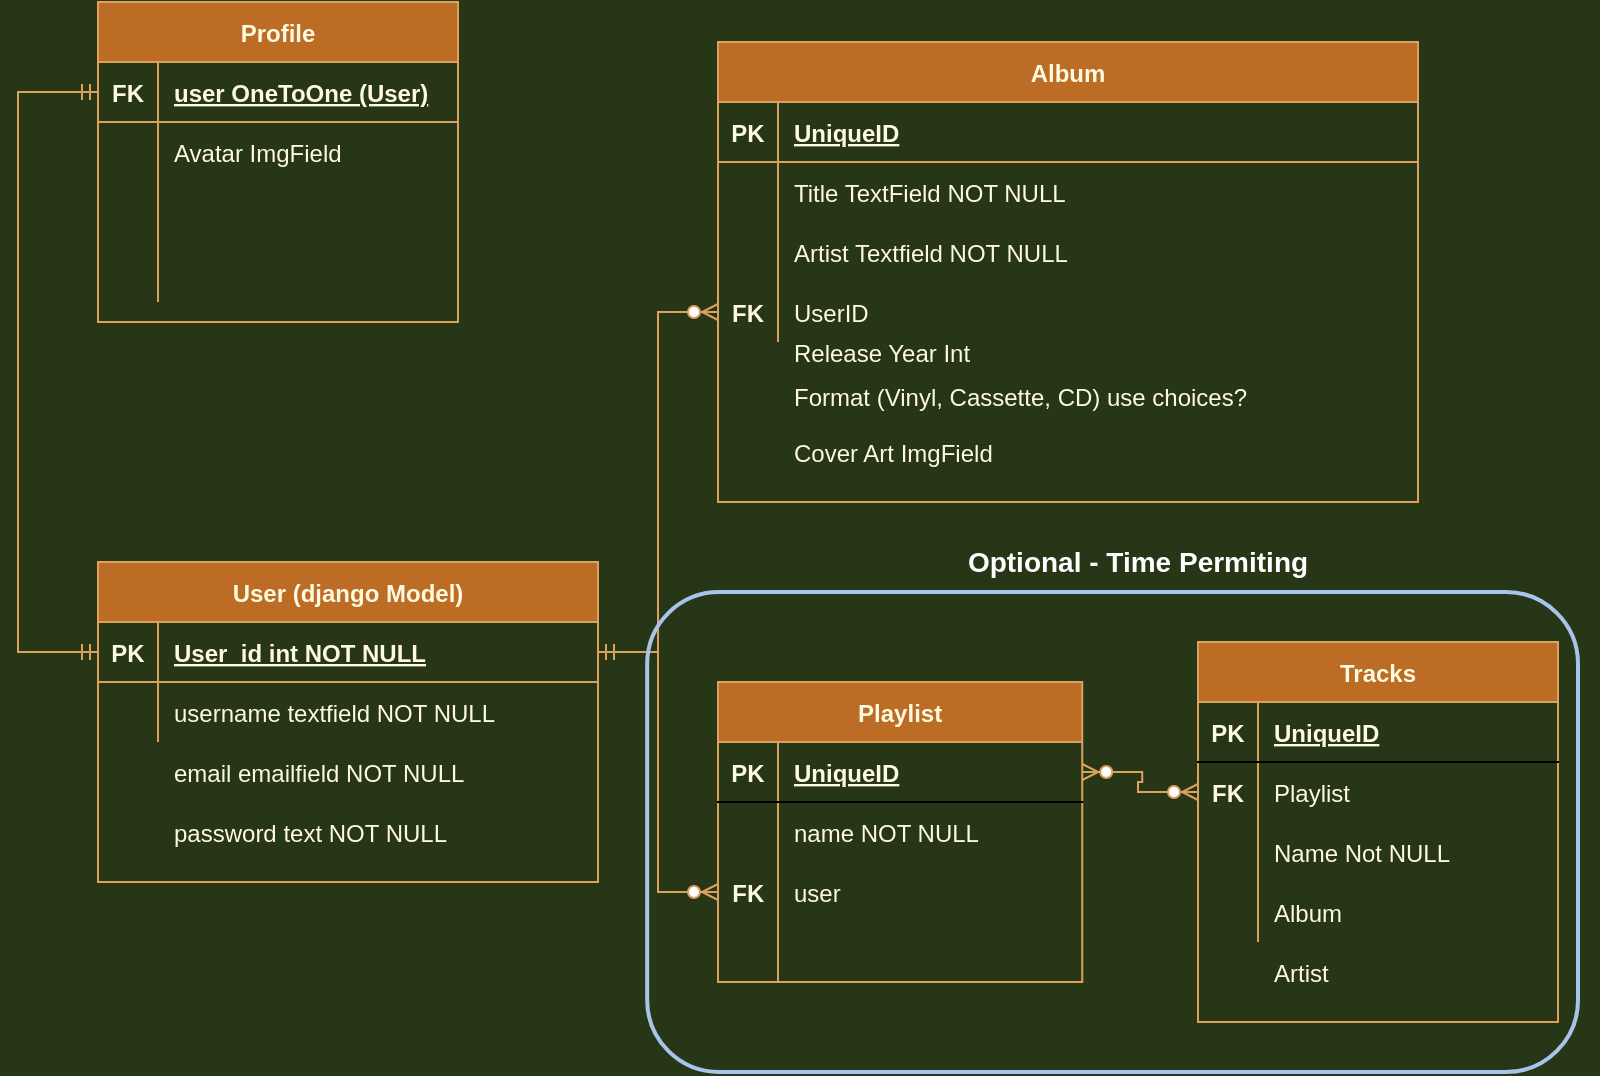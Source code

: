 <mxfile version="14.6.13" type="device"><diagram id="R2lEEEUBdFMjLlhIrx00" name="Page-1"><mxGraphModel dx="1422" dy="860" grid="1" gridSize="10" guides="1" tooltips="1" connect="1" arrows="1" fold="1" page="1" pageScale="1" pageWidth="850" pageHeight="1100" background="#283618" math="0" shadow="0" extFonts="Permanent Marker^https://fonts.googleapis.com/css?family=Permanent+Marker"><root><mxCell id="0"/><mxCell id="1" parent="0"/><mxCell id="bywAA0Dd78rTSlwXH8N8-4" value="" style="group;fontColor=#FEFAE0;" parent="1" vertex="1" connectable="0"><mxGeometry x="80" y="320" width="250" height="180" as="geometry"/></mxCell><mxCell id="C-vyLk0tnHw3VtMMgP7b-23" value="User (django Model)" style="shape=table;startSize=30;container=1;collapsible=1;childLayout=tableLayout;fixedRows=1;rowLines=0;fontStyle=1;align=center;resizeLast=1;fillColor=#BC6C25;strokeColor=#DDA15E;fontColor=#FEFAE0;" parent="bywAA0Dd78rTSlwXH8N8-4" vertex="1"><mxGeometry width="250" height="160" as="geometry"/></mxCell><mxCell id="C-vyLk0tnHw3VtMMgP7b-24" value="" style="shape=partialRectangle;collapsible=0;dropTarget=0;pointerEvents=0;fillColor=none;points=[[0,0.5],[1,0.5]];portConstraint=eastwest;top=0;left=0;right=0;bottom=1;strokeColor=#DDA15E;fontColor=#FEFAE0;" parent="C-vyLk0tnHw3VtMMgP7b-23" vertex="1"><mxGeometry y="30" width="250" height="30" as="geometry"/></mxCell><mxCell id="C-vyLk0tnHw3VtMMgP7b-25" value="PK" style="shape=partialRectangle;overflow=hidden;connectable=0;fillColor=none;top=0;left=0;bottom=0;right=0;fontStyle=1;strokeColor=#DDA15E;fontColor=#FEFAE0;" parent="C-vyLk0tnHw3VtMMgP7b-24" vertex="1"><mxGeometry width="30" height="30" as="geometry"/></mxCell><mxCell id="C-vyLk0tnHw3VtMMgP7b-26" value="User_id int NOT NULL " style="shape=partialRectangle;overflow=hidden;connectable=0;fillColor=none;top=0;left=0;bottom=0;right=0;align=left;spacingLeft=6;fontStyle=5;strokeColor=#DDA15E;fontColor=#FEFAE0;" parent="C-vyLk0tnHw3VtMMgP7b-24" vertex="1"><mxGeometry x="30" width="220" height="30" as="geometry"/></mxCell><mxCell id="C-vyLk0tnHw3VtMMgP7b-27" value="" style="shape=partialRectangle;collapsible=0;dropTarget=0;pointerEvents=0;fillColor=none;points=[[0,0.5],[1,0.5]];portConstraint=eastwest;top=0;left=0;right=0;bottom=0;strokeColor=#DDA15E;fontColor=#FEFAE0;" parent="C-vyLk0tnHw3VtMMgP7b-23" vertex="1"><mxGeometry y="60" width="250" height="30" as="geometry"/></mxCell><mxCell id="C-vyLk0tnHw3VtMMgP7b-28" value="" style="shape=partialRectangle;overflow=hidden;connectable=0;fillColor=none;top=0;left=0;bottom=0;right=0;strokeColor=#DDA15E;fontColor=#FEFAE0;" parent="C-vyLk0tnHw3VtMMgP7b-27" vertex="1"><mxGeometry width="30" height="30" as="geometry"/></mxCell><mxCell id="C-vyLk0tnHw3VtMMgP7b-29" value="username textfield NOT NULL" style="shape=partialRectangle;overflow=hidden;connectable=0;fillColor=none;top=0;left=0;bottom=0;right=0;align=left;spacingLeft=6;strokeColor=#DDA15E;fontColor=#FEFAE0;" parent="C-vyLk0tnHw3VtMMgP7b-27" vertex="1"><mxGeometry x="30" width="220" height="30" as="geometry"/></mxCell><mxCell id="bywAA0Dd78rTSlwXH8N8-1" value="email emailfield NOT NULL" style="shape=partialRectangle;overflow=hidden;connectable=0;fillColor=none;top=0;left=0;bottom=0;right=0;align=left;spacingLeft=6;strokeColor=#DDA15E;fontColor=#FEFAE0;" parent="bywAA0Dd78rTSlwXH8N8-4" vertex="1"><mxGeometry x="30" y="90" width="220" height="30" as="geometry"/></mxCell><mxCell id="bywAA0Dd78rTSlwXH8N8-2" value="password text NOT NULL" style="shape=partialRectangle;overflow=hidden;connectable=0;fillColor=none;top=0;left=0;bottom=0;right=0;align=left;spacingLeft=6;strokeColor=#DDA15E;fontColor=#FEFAE0;" parent="bywAA0Dd78rTSlwXH8N8-4" vertex="1"><mxGeometry x="30" y="120" width="220" height="30" as="geometry"/></mxCell><mxCell id="bywAA0Dd78rTSlwXH8N8-5" value="Profile" style="shape=table;startSize=30;container=1;collapsible=1;childLayout=tableLayout;fixedRows=1;rowLines=0;fontStyle=1;align=center;resizeLast=1;fillColor=#BC6C25;strokeColor=#DDA15E;fontColor=#FEFAE0;" parent="1" vertex="1"><mxGeometry x="80" y="40" width="180" height="160" as="geometry"/></mxCell><mxCell id="bywAA0Dd78rTSlwXH8N8-6" value="" style="shape=partialRectangle;collapsible=0;dropTarget=0;pointerEvents=0;fillColor=none;top=0;left=0;bottom=1;right=0;points=[[0,0.5],[1,0.5]];portConstraint=eastwest;strokeColor=#DDA15E;fontColor=#FEFAE0;" parent="bywAA0Dd78rTSlwXH8N8-5" vertex="1"><mxGeometry y="30" width="180" height="30" as="geometry"/></mxCell><mxCell id="bywAA0Dd78rTSlwXH8N8-7" value="FK" style="shape=partialRectangle;connectable=0;fillColor=none;top=0;left=0;bottom=0;right=0;fontStyle=1;overflow=hidden;strokeColor=#DDA15E;fontColor=#FEFAE0;" parent="bywAA0Dd78rTSlwXH8N8-6" vertex="1"><mxGeometry width="30" height="30" as="geometry"/></mxCell><mxCell id="bywAA0Dd78rTSlwXH8N8-8" value="user OneToOne (User)" style="shape=partialRectangle;connectable=0;fillColor=none;top=0;left=0;bottom=0;right=0;align=left;spacingLeft=6;fontStyle=5;overflow=hidden;strokeColor=#DDA15E;fontColor=#FEFAE0;" parent="bywAA0Dd78rTSlwXH8N8-6" vertex="1"><mxGeometry x="30" width="150" height="30" as="geometry"/></mxCell><mxCell id="bywAA0Dd78rTSlwXH8N8-9" value="" style="shape=partialRectangle;collapsible=0;dropTarget=0;pointerEvents=0;fillColor=none;top=0;left=0;bottom=0;right=0;points=[[0,0.5],[1,0.5]];portConstraint=eastwest;strokeColor=#DDA15E;fontColor=#FEFAE0;" parent="bywAA0Dd78rTSlwXH8N8-5" vertex="1"><mxGeometry y="60" width="180" height="30" as="geometry"/></mxCell><mxCell id="bywAA0Dd78rTSlwXH8N8-10" value="" style="shape=partialRectangle;connectable=0;fillColor=none;top=0;left=0;bottom=0;right=0;editable=1;overflow=hidden;strokeColor=#DDA15E;fontColor=#FEFAE0;" parent="bywAA0Dd78rTSlwXH8N8-9" vertex="1"><mxGeometry width="30" height="30" as="geometry"/></mxCell><mxCell id="bywAA0Dd78rTSlwXH8N8-11" value="Avatar ImgField" style="shape=partialRectangle;connectable=0;fillColor=none;top=0;left=0;bottom=0;right=0;align=left;spacingLeft=6;overflow=hidden;strokeColor=#DDA15E;fontColor=#FEFAE0;" parent="bywAA0Dd78rTSlwXH8N8-9" vertex="1"><mxGeometry x="30" width="150" height="30" as="geometry"/></mxCell><mxCell id="bywAA0Dd78rTSlwXH8N8-12" value="" style="shape=partialRectangle;collapsible=0;dropTarget=0;pointerEvents=0;fillColor=none;top=0;left=0;bottom=0;right=0;points=[[0,0.5],[1,0.5]];portConstraint=eastwest;strokeColor=#DDA15E;fontColor=#FEFAE0;" parent="bywAA0Dd78rTSlwXH8N8-5" vertex="1"><mxGeometry y="90" width="180" height="30" as="geometry"/></mxCell><mxCell id="bywAA0Dd78rTSlwXH8N8-13" value="" style="shape=partialRectangle;connectable=0;fillColor=none;top=0;left=0;bottom=0;right=0;editable=1;overflow=hidden;strokeColor=#DDA15E;fontColor=#FEFAE0;" parent="bywAA0Dd78rTSlwXH8N8-12" vertex="1"><mxGeometry width="30" height="30" as="geometry"/></mxCell><mxCell id="bywAA0Dd78rTSlwXH8N8-14" value="" style="shape=partialRectangle;connectable=0;fillColor=none;top=0;left=0;bottom=0;right=0;align=left;spacingLeft=6;overflow=hidden;strokeColor=#DDA15E;fontColor=#FEFAE0;" parent="bywAA0Dd78rTSlwXH8N8-12" vertex="1"><mxGeometry x="30" width="150" height="30" as="geometry"/></mxCell><mxCell id="bywAA0Dd78rTSlwXH8N8-15" value="" style="shape=partialRectangle;collapsible=0;dropTarget=0;pointerEvents=0;fillColor=none;top=0;left=0;bottom=0;right=0;points=[[0,0.5],[1,0.5]];portConstraint=eastwest;strokeColor=#DDA15E;fontColor=#FEFAE0;" parent="bywAA0Dd78rTSlwXH8N8-5" vertex="1"><mxGeometry y="120" width="180" height="30" as="geometry"/></mxCell><mxCell id="bywAA0Dd78rTSlwXH8N8-16" value="" style="shape=partialRectangle;connectable=0;fillColor=none;top=0;left=0;bottom=0;right=0;editable=1;overflow=hidden;strokeColor=#DDA15E;fontColor=#FEFAE0;" parent="bywAA0Dd78rTSlwXH8N8-15" vertex="1"><mxGeometry width="30" height="30" as="geometry"/></mxCell><mxCell id="bywAA0Dd78rTSlwXH8N8-17" value="" style="shape=partialRectangle;connectable=0;fillColor=none;top=0;left=0;bottom=0;right=0;align=left;spacingLeft=6;overflow=hidden;strokeColor=#DDA15E;fontColor=#FEFAE0;" parent="bywAA0Dd78rTSlwXH8N8-15" vertex="1"><mxGeometry x="30" width="150" height="30" as="geometry"/></mxCell><mxCell id="bywAA0Dd78rTSlwXH8N8-36" value="" style="edgeStyle=entityRelationEdgeStyle;fontSize=12;html=1;endArrow=ERzeroToMany;startArrow=ERmandOne;exitX=1;exitY=0.5;exitDx=0;exitDy=0;rounded=0;labelBackgroundColor=#283618;strokeColor=#DDA15E;fontColor=#FEFAE0;" parent="1" source="C-vyLk0tnHw3VtMMgP7b-24" target="bywAA0Dd78rTSlwXH8N8-30" edge="1"><mxGeometry width="100" height="100" relative="1" as="geometry"><mxPoint x="370" y="440" as="sourcePoint"/><mxPoint x="360" y="310" as="targetPoint"/></mxGeometry></mxCell><mxCell id="KdM44fQ0WSHBgCpNO6QW-1" value="" style="group;fontColor=#FEFAE0;" parent="1" vertex="1" connectable="0"><mxGeometry x="390" y="60" width="350" height="230" as="geometry"/></mxCell><mxCell id="bywAA0Dd78rTSlwXH8N8-20" value="Album" style="shape=table;startSize=30;container=1;collapsible=1;childLayout=tableLayout;fixedRows=1;rowLines=0;fontStyle=1;align=center;resizeLast=1;fillColor=#BC6C25;strokeColor=#DDA15E;fontColor=#FEFAE0;" parent="KdM44fQ0WSHBgCpNO6QW-1" vertex="1"><mxGeometry width="350" height="230" as="geometry"/></mxCell><mxCell id="bywAA0Dd78rTSlwXH8N8-21" value="" style="shape=partialRectangle;collapsible=0;dropTarget=0;pointerEvents=0;fillColor=none;top=0;left=0;bottom=1;right=0;points=[[0,0.5],[1,0.5]];portConstraint=eastwest;strokeColor=#DDA15E;fontColor=#FEFAE0;" parent="bywAA0Dd78rTSlwXH8N8-20" vertex="1"><mxGeometry y="30" width="350" height="30" as="geometry"/></mxCell><mxCell id="bywAA0Dd78rTSlwXH8N8-22" value="PK" style="shape=partialRectangle;connectable=0;fillColor=none;top=0;left=0;bottom=0;right=0;fontStyle=1;overflow=hidden;container=0;strokeColor=#DDA15E;fontColor=#FEFAE0;" parent="bywAA0Dd78rTSlwXH8N8-21" vertex="1"><mxGeometry width="30" height="30" as="geometry"/></mxCell><mxCell id="bywAA0Dd78rTSlwXH8N8-23" value="UniqueID" style="shape=partialRectangle;connectable=0;fillColor=none;top=0;left=0;bottom=0;right=0;align=left;spacingLeft=6;fontStyle=5;overflow=hidden;container=0;strokeColor=#DDA15E;fontColor=#FEFAE0;" parent="bywAA0Dd78rTSlwXH8N8-21" vertex="1"><mxGeometry x="30" width="320" height="30" as="geometry"/></mxCell><mxCell id="bywAA0Dd78rTSlwXH8N8-24" value="" style="shape=partialRectangle;collapsible=0;dropTarget=0;pointerEvents=0;fillColor=none;top=0;left=0;bottom=0;right=0;points=[[0,0.5],[1,0.5]];portConstraint=eastwest;strokeColor=#DDA15E;fontColor=#FEFAE0;" parent="bywAA0Dd78rTSlwXH8N8-20" vertex="1"><mxGeometry y="60" width="350" height="30" as="geometry"/></mxCell><mxCell id="bywAA0Dd78rTSlwXH8N8-25" value="" style="shape=partialRectangle;connectable=0;fillColor=none;top=0;left=0;bottom=0;right=0;editable=1;overflow=hidden;container=0;strokeColor=#DDA15E;fontColor=#FEFAE0;" parent="bywAA0Dd78rTSlwXH8N8-24" vertex="1"><mxGeometry width="30" height="30" as="geometry"/></mxCell><mxCell id="bywAA0Dd78rTSlwXH8N8-26" value="Title TextField NOT NULL" style="shape=partialRectangle;connectable=0;fillColor=none;top=0;left=0;bottom=0;right=0;align=left;spacingLeft=6;overflow=hidden;container=0;strokeColor=#DDA15E;fontColor=#FEFAE0;" parent="bywAA0Dd78rTSlwXH8N8-24" vertex="1"><mxGeometry x="30" width="320" height="30" as="geometry"/></mxCell><mxCell id="bywAA0Dd78rTSlwXH8N8-27" value="" style="shape=partialRectangle;collapsible=0;dropTarget=0;pointerEvents=0;fillColor=none;top=0;left=0;bottom=0;right=0;points=[[0,0.5],[1,0.5]];portConstraint=eastwest;strokeColor=#DDA15E;fontColor=#FEFAE0;" parent="bywAA0Dd78rTSlwXH8N8-20" vertex="1"><mxGeometry y="90" width="350" height="30" as="geometry"/></mxCell><mxCell id="bywAA0Dd78rTSlwXH8N8-28" value="" style="shape=partialRectangle;connectable=0;fillColor=none;top=0;left=0;bottom=0;right=0;editable=1;overflow=hidden;container=0;strokeColor=#DDA15E;fontColor=#FEFAE0;" parent="bywAA0Dd78rTSlwXH8N8-27" vertex="1"><mxGeometry width="30" height="30" as="geometry"/></mxCell><mxCell id="bywAA0Dd78rTSlwXH8N8-29" value="Artist Textfield NOT NULL" style="shape=partialRectangle;connectable=0;fillColor=none;top=0;left=0;bottom=0;right=0;align=left;spacingLeft=6;overflow=hidden;container=0;strokeColor=#DDA15E;fontColor=#FEFAE0;" parent="bywAA0Dd78rTSlwXH8N8-27" vertex="1"><mxGeometry x="30" width="320" height="30" as="geometry"/></mxCell><mxCell id="bywAA0Dd78rTSlwXH8N8-30" value="" style="shape=partialRectangle;collapsible=0;dropTarget=0;pointerEvents=0;fillColor=none;top=0;left=0;bottom=0;right=0;points=[[0,0.5],[1,0.5]];portConstraint=eastwest;strokeColor=#DDA15E;fontColor=#FEFAE0;" parent="bywAA0Dd78rTSlwXH8N8-20" vertex="1"><mxGeometry y="120" width="350" height="30" as="geometry"/></mxCell><mxCell id="bywAA0Dd78rTSlwXH8N8-31" value="" style="shape=partialRectangle;connectable=0;fillColor=none;top=0;left=0;bottom=0;right=0;editable=1;overflow=hidden;container=0;strokeColor=#DDA15E;fontColor=#FEFAE0;" parent="bywAA0Dd78rTSlwXH8N8-30" vertex="1"><mxGeometry width="30" height="30" as="geometry"/></mxCell><mxCell id="bywAA0Dd78rTSlwXH8N8-32" value="UserID" style="shape=partialRectangle;connectable=0;fillColor=none;top=0;left=0;bottom=0;right=0;align=left;spacingLeft=6;overflow=hidden;container=0;strokeColor=#DDA15E;fontColor=#FEFAE0;" parent="bywAA0Dd78rTSlwXH8N8-30" vertex="1"><mxGeometry x="30" width="320" height="30" as="geometry"/></mxCell><mxCell id="bywAA0Dd78rTSlwXH8N8-33" value="Release Year Int " style="shape=partialRectangle;connectable=0;fillColor=none;top=0;left=0;bottom=0;right=0;align=left;spacingLeft=6;overflow=hidden;container=0;strokeColor=#DDA15E;fontColor=#FEFAE0;" parent="KdM44fQ0WSHBgCpNO6QW-1" vertex="1"><mxGeometry x="30" y="140" width="320" height="30" as="geometry"/></mxCell><mxCell id="bywAA0Dd78rTSlwXH8N8-34" value="Cover Art ImgField" style="shape=partialRectangle;connectable=0;fillColor=none;top=0;left=0;bottom=0;right=0;align=left;spacingLeft=6;overflow=hidden;container=0;strokeColor=#DDA15E;fontColor=#FEFAE0;" parent="KdM44fQ0WSHBgCpNO6QW-1" vertex="1"><mxGeometry x="30" y="190" width="320" height="30" as="geometry"/></mxCell><mxCell id="bywAA0Dd78rTSlwXH8N8-35" value="Format (Vinyl, Cassette, CD) use choices?" style="shape=partialRectangle;connectable=0;fillColor=none;top=0;left=0;bottom=0;right=0;align=left;spacingLeft=6;overflow=hidden;container=0;strokeColor=#DDA15E;fontColor=#FEFAE0;" parent="KdM44fQ0WSHBgCpNO6QW-1" vertex="1"><mxGeometry x="30" y="162" width="320" height="30" as="geometry"/></mxCell><mxCell id="bywAA0Dd78rTSlwXH8N8-37" value="FK" style="shape=partialRectangle;connectable=0;fillColor=none;top=0;left=0;bottom=0;right=0;fontStyle=1;overflow=hidden;container=0;strokeColor=#DDA15E;fontColor=#FEFAE0;" parent="KdM44fQ0WSHBgCpNO6QW-1" vertex="1"><mxGeometry y="120" width="30" height="30" as="geometry"/></mxCell><mxCell id="KdM44fQ0WSHBgCpNO6QW-3" value="" style="fontSize=12;html=1;endArrow=ERmandOne;startArrow=ERmandOne;strokeWidth=1;entryX=0;entryY=0.5;entryDx=0;entryDy=0;rounded=0;exitX=0;exitY=0.5;exitDx=0;exitDy=0;labelBackgroundColor=#283618;strokeColor=#DDA15E;fontColor=#FEFAE0;edgeStyle=orthogonalEdgeStyle;" parent="1" source="bywAA0Dd78rTSlwXH8N8-6" target="C-vyLk0tnHw3VtMMgP7b-24" edge="1"><mxGeometry width="100" height="100" relative="1" as="geometry"><mxPoint x="30" y="260" as="sourcePoint"/><mxPoint x="470" y="340" as="targetPoint"/><Array as="points"><mxPoint x="40" y="85"/><mxPoint x="40" y="365"/></Array></mxGeometry></mxCell><mxCell id="KdM44fQ0WSHBgCpNO6QW-18" value="" style="edgeStyle=entityRelationEdgeStyle;fontSize=12;html=1;endArrow=ERzeroToMany;startArrow=ERmandOne;fontColor=#FEFAE0;strokeColor=#DDA15E;fillColor=#BC6C25;exitX=1;exitY=0.5;exitDx=0;exitDy=0;rounded=0;" parent="1" source="C-vyLk0tnHw3VtMMgP7b-24" target="KdM44fQ0WSHBgCpNO6QW-11" edge="1"><mxGeometry width="100" height="100" relative="1" as="geometry"><mxPoint x="370" y="440" as="sourcePoint"/><mxPoint x="470" y="340" as="targetPoint"/></mxGeometry></mxCell><mxCell id="KdM44fQ0WSHBgCpNO6QW-19" value="" style="group" parent="1" vertex="1" connectable="0"><mxGeometry x="390" y="380" width="430" height="195" as="geometry"/></mxCell><mxCell id="KdM44fQ0WSHBgCpNO6QW-4" value="Playlist" style="shape=table;startSize=30;container=1;collapsible=1;childLayout=tableLayout;fixedRows=1;rowLines=0;fontStyle=1;align=center;resizeLast=1;rounded=0;sketch=0;fontColor=#FEFAE0;strokeColor=#DDA15E;fillColor=#BC6C25;" parent="KdM44fQ0WSHBgCpNO6QW-19" vertex="1"><mxGeometry width="182.118" height="150" as="geometry"/></mxCell><mxCell id="KdM44fQ0WSHBgCpNO6QW-5" value="" style="shape=partialRectangle;collapsible=0;dropTarget=0;pointerEvents=0;fillColor=none;top=0;left=0;bottom=1;right=0;points=[[0,0.5],[1,0.5]];portConstraint=eastwest;" parent="KdM44fQ0WSHBgCpNO6QW-4" vertex="1"><mxGeometry y="30" width="182.118" height="30" as="geometry"/></mxCell><mxCell id="KdM44fQ0WSHBgCpNO6QW-6" value="PK" style="shape=partialRectangle;connectable=0;fillColor=none;top=0;left=0;bottom=0;right=0;fontStyle=1;overflow=hidden;fontColor=#FEFAE0;" parent="KdM44fQ0WSHBgCpNO6QW-5" vertex="1"><mxGeometry width="30" height="30" as="geometry"/></mxCell><mxCell id="KdM44fQ0WSHBgCpNO6QW-7" value="UniqueID" style="shape=partialRectangle;connectable=0;fillColor=none;top=0;left=0;bottom=0;right=0;align=left;spacingLeft=6;fontStyle=5;overflow=hidden;fontColor=#FEFAE0;" parent="KdM44fQ0WSHBgCpNO6QW-5" vertex="1"><mxGeometry x="30" width="152.118" height="30" as="geometry"/></mxCell><mxCell id="KdM44fQ0WSHBgCpNO6QW-8" value="" style="shape=partialRectangle;collapsible=0;dropTarget=0;pointerEvents=0;fillColor=none;top=0;left=0;bottom=0;right=0;points=[[0,0.5],[1,0.5]];portConstraint=eastwest;" parent="KdM44fQ0WSHBgCpNO6QW-4" vertex="1"><mxGeometry y="60" width="182.118" height="30" as="geometry"/></mxCell><mxCell id="KdM44fQ0WSHBgCpNO6QW-9" value="" style="shape=partialRectangle;connectable=0;fillColor=none;top=0;left=0;bottom=0;right=0;editable=1;overflow=hidden;" parent="KdM44fQ0WSHBgCpNO6QW-8" vertex="1"><mxGeometry width="30" height="30" as="geometry"/></mxCell><mxCell id="KdM44fQ0WSHBgCpNO6QW-10" value="name NOT NULL" style="shape=partialRectangle;connectable=0;fillColor=none;top=0;left=0;bottom=0;right=0;align=left;spacingLeft=6;overflow=hidden;fontColor=#FEFAE0;" parent="KdM44fQ0WSHBgCpNO6QW-8" vertex="1"><mxGeometry x="30" width="152.118" height="30" as="geometry"/></mxCell><mxCell id="KdM44fQ0WSHBgCpNO6QW-11" value="" style="shape=partialRectangle;collapsible=0;dropTarget=0;pointerEvents=0;fillColor=none;top=0;left=0;bottom=0;right=0;points=[[0,0.5],[1,0.5]];portConstraint=eastwest;" parent="KdM44fQ0WSHBgCpNO6QW-4" vertex="1"><mxGeometry y="90" width="182.118" height="30" as="geometry"/></mxCell><mxCell id="KdM44fQ0WSHBgCpNO6QW-12" value="" style="shape=partialRectangle;connectable=0;fillColor=none;top=0;left=0;bottom=0;right=0;editable=1;overflow=hidden;" parent="KdM44fQ0WSHBgCpNO6QW-11" vertex="1"><mxGeometry width="30" height="30" as="geometry"/></mxCell><mxCell id="KdM44fQ0WSHBgCpNO6QW-13" value="user" style="shape=partialRectangle;connectable=0;fillColor=none;top=0;left=0;bottom=0;right=0;align=left;spacingLeft=6;overflow=hidden;fontColor=#FEFAE0;" parent="KdM44fQ0WSHBgCpNO6QW-11" vertex="1"><mxGeometry x="30" width="152.118" height="30" as="geometry"/></mxCell><mxCell id="KdM44fQ0WSHBgCpNO6QW-14" value="" style="shape=partialRectangle;collapsible=0;dropTarget=0;pointerEvents=0;fillColor=none;top=0;left=0;bottom=0;right=0;points=[[0,0.5],[1,0.5]];portConstraint=eastwest;" parent="KdM44fQ0WSHBgCpNO6QW-4" vertex="1"><mxGeometry y="120" width="182.118" height="30" as="geometry"/></mxCell><mxCell id="KdM44fQ0WSHBgCpNO6QW-15" value="" style="shape=partialRectangle;connectable=0;fillColor=none;top=0;left=0;bottom=0;right=0;editable=1;overflow=hidden;" parent="KdM44fQ0WSHBgCpNO6QW-14" vertex="1"><mxGeometry width="30" height="30" as="geometry"/></mxCell><mxCell id="KdM44fQ0WSHBgCpNO6QW-16" value="" style="shape=partialRectangle;connectable=0;fillColor=none;top=0;left=0;bottom=0;right=0;align=left;spacingLeft=6;overflow=hidden;fontColor=#FEFAE0;" parent="KdM44fQ0WSHBgCpNO6QW-14" vertex="1"><mxGeometry x="30" width="152.118" height="30" as="geometry"/></mxCell><mxCell id="KdM44fQ0WSHBgCpNO6QW-17" value="FK" style="shape=partialRectangle;connectable=0;fillColor=none;top=0;left=0;bottom=0;right=0;fontStyle=1;overflow=hidden;fontColor=#FEFAE0;" parent="KdM44fQ0WSHBgCpNO6QW-19" vertex="1"><mxGeometry y="90" width="30.353" height="30" as="geometry"/></mxCell><mxCell id="KdM44fQ0WSHBgCpNO6QW-37" value="" style="rounded=1;whiteSpace=wrap;html=1;sketch=0;fontColor=#FEFAE0;fillColor=none;strokeWidth=2;strokeColor=#A9C4EB;" parent="KdM44fQ0WSHBgCpNO6QW-19" vertex="1"><mxGeometry x="-35.412" y="-45" width="465.412" height="240" as="geometry"/></mxCell><mxCell id="KdM44fQ0WSHBgCpNO6QW-20" value="" style="group" parent="1" vertex="1" connectable="0"><mxGeometry x="630" y="360" width="200" height="215" as="geometry"/></mxCell><mxCell id="KdM44fQ0WSHBgCpNO6QW-21" value="Tracks" style="shape=table;startSize=30;container=1;collapsible=1;childLayout=tableLayout;fixedRows=1;rowLines=0;fontStyle=1;align=center;resizeLast=1;rounded=0;sketch=0;fontColor=#FEFAE0;strokeColor=#DDA15E;fillColor=#BC6C25;" parent="KdM44fQ0WSHBgCpNO6QW-20" vertex="1"><mxGeometry width="180" height="190" as="geometry"/></mxCell><mxCell id="KdM44fQ0WSHBgCpNO6QW-22" value="" style="shape=partialRectangle;collapsible=0;dropTarget=0;pointerEvents=0;fillColor=none;top=0;left=0;bottom=1;right=0;points=[[0,0.5],[1,0.5]];portConstraint=eastwest;" parent="KdM44fQ0WSHBgCpNO6QW-21" vertex="1"><mxGeometry y="30" width="180" height="30" as="geometry"/></mxCell><mxCell id="KdM44fQ0WSHBgCpNO6QW-23" value="PK" style="shape=partialRectangle;connectable=0;fillColor=none;top=0;left=0;bottom=0;right=0;fontStyle=1;overflow=hidden;fontColor=#FEFAE0;" parent="KdM44fQ0WSHBgCpNO6QW-22" vertex="1"><mxGeometry width="30" height="30" as="geometry"/></mxCell><mxCell id="KdM44fQ0WSHBgCpNO6QW-24" value="UniqueID" style="shape=partialRectangle;connectable=0;fillColor=none;top=0;left=0;bottom=0;right=0;align=left;spacingLeft=6;fontStyle=5;overflow=hidden;fontColor=#FEFAE0;" parent="KdM44fQ0WSHBgCpNO6QW-22" vertex="1"><mxGeometry x="30" width="150" height="30" as="geometry"/></mxCell><mxCell id="KdM44fQ0WSHBgCpNO6QW-25" value="" style="shape=partialRectangle;collapsible=0;dropTarget=0;pointerEvents=0;fillColor=none;top=0;left=0;bottom=0;right=0;points=[[0,0.5],[1,0.5]];portConstraint=eastwest;" parent="KdM44fQ0WSHBgCpNO6QW-21" vertex="1"><mxGeometry y="60" width="180" height="30" as="geometry"/></mxCell><mxCell id="KdM44fQ0WSHBgCpNO6QW-26" value="" style="shape=partialRectangle;connectable=0;fillColor=none;top=0;left=0;bottom=0;right=0;editable=1;overflow=hidden;" parent="KdM44fQ0WSHBgCpNO6QW-25" vertex="1"><mxGeometry width="30" height="30" as="geometry"/></mxCell><mxCell id="KdM44fQ0WSHBgCpNO6QW-27" value="Playlist" style="shape=partialRectangle;connectable=0;fillColor=none;top=0;left=0;bottom=0;right=0;align=left;spacingLeft=6;overflow=hidden;fontColor=#FEFAE0;" parent="KdM44fQ0WSHBgCpNO6QW-25" vertex="1"><mxGeometry x="30" width="150" height="30" as="geometry"/></mxCell><mxCell id="KdM44fQ0WSHBgCpNO6QW-28" value="" style="shape=partialRectangle;collapsible=0;dropTarget=0;pointerEvents=0;fillColor=none;top=0;left=0;bottom=0;right=0;points=[[0,0.5],[1,0.5]];portConstraint=eastwest;" parent="KdM44fQ0WSHBgCpNO6QW-21" vertex="1"><mxGeometry y="90" width="180" height="30" as="geometry"/></mxCell><mxCell id="KdM44fQ0WSHBgCpNO6QW-29" value="" style="shape=partialRectangle;connectable=0;fillColor=none;top=0;left=0;bottom=0;right=0;editable=1;overflow=hidden;" parent="KdM44fQ0WSHBgCpNO6QW-28" vertex="1"><mxGeometry width="30" height="30" as="geometry"/></mxCell><mxCell id="KdM44fQ0WSHBgCpNO6QW-30" value="Name Not NULL" style="shape=partialRectangle;connectable=0;fillColor=none;top=0;left=0;bottom=0;right=0;align=left;spacingLeft=6;overflow=hidden;fontColor=#FEFAE0;" parent="KdM44fQ0WSHBgCpNO6QW-28" vertex="1"><mxGeometry x="30" width="150" height="30" as="geometry"/></mxCell><mxCell id="KdM44fQ0WSHBgCpNO6QW-31" value="" style="shape=partialRectangle;collapsible=0;dropTarget=0;pointerEvents=0;fillColor=none;top=0;left=0;bottom=0;right=0;points=[[0,0.5],[1,0.5]];portConstraint=eastwest;" parent="KdM44fQ0WSHBgCpNO6QW-21" vertex="1"><mxGeometry y="120" width="180" height="30" as="geometry"/></mxCell><mxCell id="KdM44fQ0WSHBgCpNO6QW-32" value="" style="shape=partialRectangle;connectable=0;fillColor=none;top=0;left=0;bottom=0;right=0;editable=1;overflow=hidden;" parent="KdM44fQ0WSHBgCpNO6QW-31" vertex="1"><mxGeometry width="30" height="30" as="geometry"/></mxCell><mxCell id="KdM44fQ0WSHBgCpNO6QW-33" value="Album" style="shape=partialRectangle;connectable=0;fillColor=none;top=0;left=0;bottom=0;right=0;align=left;spacingLeft=6;overflow=hidden;fontColor=#FEFAE0;" parent="KdM44fQ0WSHBgCpNO6QW-31" vertex="1"><mxGeometry x="30" width="150" height="30" as="geometry"/></mxCell><mxCell id="KdM44fQ0WSHBgCpNO6QW-34" value="FK" style="shape=partialRectangle;connectable=0;fillColor=none;top=0;left=0;bottom=0;right=0;fontStyle=1;overflow=hidden;fontColor=#FEFAE0;" parent="KdM44fQ0WSHBgCpNO6QW-20" vertex="1"><mxGeometry y="60" width="30" height="30" as="geometry"/></mxCell><mxCell id="KdM44fQ0WSHBgCpNO6QW-35" value="Artist" style="shape=partialRectangle;connectable=0;fillColor=none;top=0;left=0;bottom=0;right=0;align=left;spacingLeft=6;overflow=hidden;fontColor=#FEFAE0;" parent="KdM44fQ0WSHBgCpNO6QW-20" vertex="1"><mxGeometry x="30" y="150" width="150" height="30" as="geometry"/></mxCell><mxCell id="KdM44fQ0WSHBgCpNO6QW-36" value="" style="edgeStyle=entityRelationEdgeStyle;fontSize=12;html=1;endArrow=ERzeroToMany;endFill=1;startArrow=ERzeroToMany;fontColor=#FEFAE0;strokeColor=#DDA15E;fillColor=#BC6C25;rounded=0;" parent="1" source="KdM44fQ0WSHBgCpNO6QW-5" target="KdM44fQ0WSHBgCpNO6QW-25" edge="1"><mxGeometry width="100" height="100" relative="1" as="geometry"><mxPoint x="370" y="440" as="sourcePoint"/><mxPoint x="470" y="340" as="targetPoint"/></mxGeometry></mxCell><mxCell id="KdM44fQ0WSHBgCpNO6QW-38" value="Optional - Time Permiting" style="text;html=1;strokeColor=none;fillColor=none;align=center;verticalAlign=middle;whiteSpace=wrap;rounded=0;sketch=0;fontColor=#FFFFFF;fontStyle=1;fontSize=14;" parent="1" vertex="1"><mxGeometry x="500" y="310" width="200" height="20" as="geometry"/></mxCell></root></mxGraphModel></diagram></mxfile>